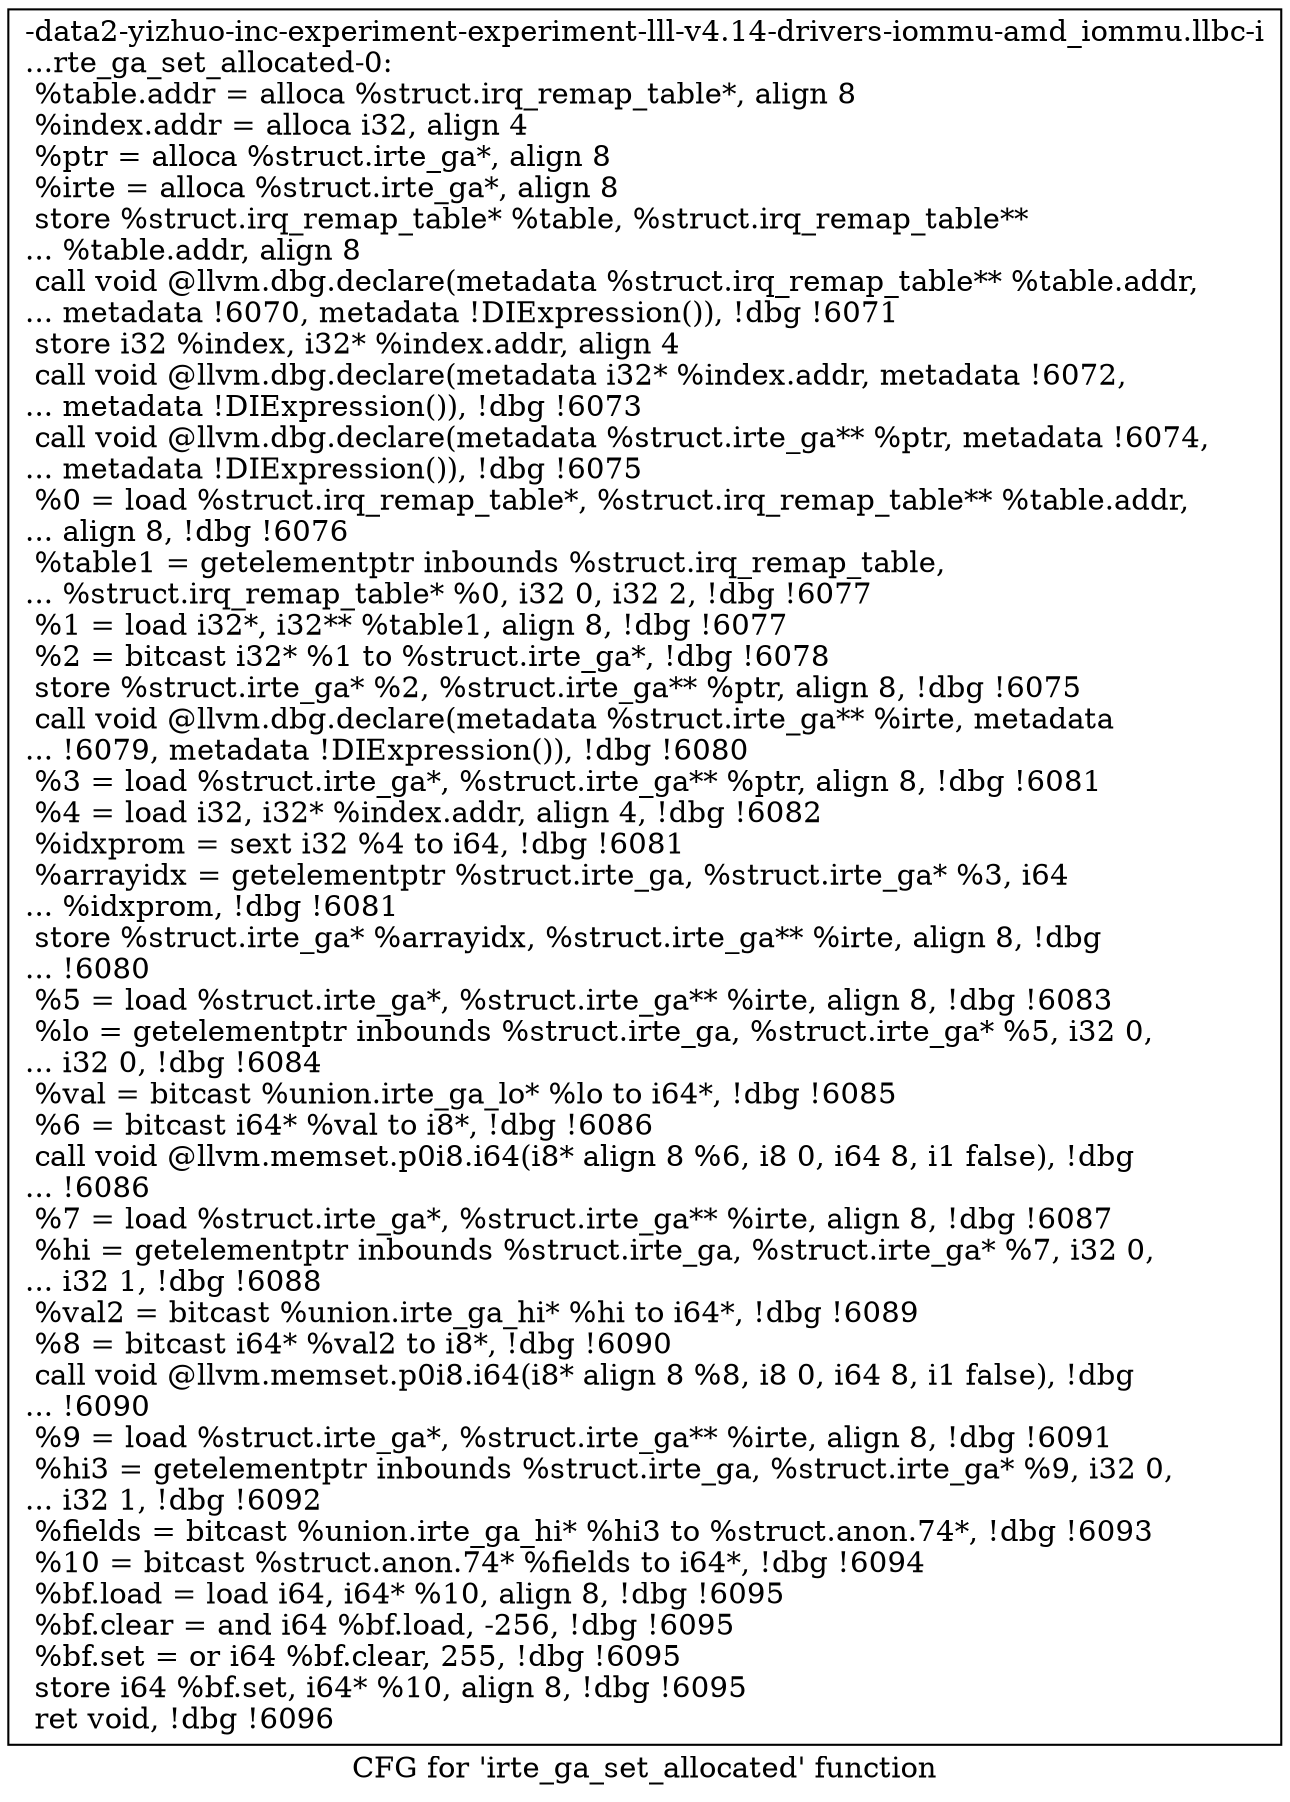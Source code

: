 digraph "CFG for 'irte_ga_set_allocated' function" {
	label="CFG for 'irte_ga_set_allocated' function";

	Node0x561b94711990 [shape=record,label="{-data2-yizhuo-inc-experiment-experiment-lll-v4.14-drivers-iommu-amd_iommu.llbc-i\l...rte_ga_set_allocated-0:\l  %table.addr = alloca %struct.irq_remap_table*, align 8\l  %index.addr = alloca i32, align 4\l  %ptr = alloca %struct.irte_ga*, align 8\l  %irte = alloca %struct.irte_ga*, align 8\l  store %struct.irq_remap_table* %table, %struct.irq_remap_table**\l... %table.addr, align 8\l  call void @llvm.dbg.declare(metadata %struct.irq_remap_table** %table.addr,\l... metadata !6070, metadata !DIExpression()), !dbg !6071\l  store i32 %index, i32* %index.addr, align 4\l  call void @llvm.dbg.declare(metadata i32* %index.addr, metadata !6072,\l... metadata !DIExpression()), !dbg !6073\l  call void @llvm.dbg.declare(metadata %struct.irte_ga** %ptr, metadata !6074,\l... metadata !DIExpression()), !dbg !6075\l  %0 = load %struct.irq_remap_table*, %struct.irq_remap_table** %table.addr,\l... align 8, !dbg !6076\l  %table1 = getelementptr inbounds %struct.irq_remap_table,\l... %struct.irq_remap_table* %0, i32 0, i32 2, !dbg !6077\l  %1 = load i32*, i32** %table1, align 8, !dbg !6077\l  %2 = bitcast i32* %1 to %struct.irte_ga*, !dbg !6078\l  store %struct.irte_ga* %2, %struct.irte_ga** %ptr, align 8, !dbg !6075\l  call void @llvm.dbg.declare(metadata %struct.irte_ga** %irte, metadata\l... !6079, metadata !DIExpression()), !dbg !6080\l  %3 = load %struct.irte_ga*, %struct.irte_ga** %ptr, align 8, !dbg !6081\l  %4 = load i32, i32* %index.addr, align 4, !dbg !6082\l  %idxprom = sext i32 %4 to i64, !dbg !6081\l  %arrayidx = getelementptr %struct.irte_ga, %struct.irte_ga* %3, i64\l... %idxprom, !dbg !6081\l  store %struct.irte_ga* %arrayidx, %struct.irte_ga** %irte, align 8, !dbg\l... !6080\l  %5 = load %struct.irte_ga*, %struct.irte_ga** %irte, align 8, !dbg !6083\l  %lo = getelementptr inbounds %struct.irte_ga, %struct.irte_ga* %5, i32 0,\l... i32 0, !dbg !6084\l  %val = bitcast %union.irte_ga_lo* %lo to i64*, !dbg !6085\l  %6 = bitcast i64* %val to i8*, !dbg !6086\l  call void @llvm.memset.p0i8.i64(i8* align 8 %6, i8 0, i64 8, i1 false), !dbg\l... !6086\l  %7 = load %struct.irte_ga*, %struct.irte_ga** %irte, align 8, !dbg !6087\l  %hi = getelementptr inbounds %struct.irte_ga, %struct.irte_ga* %7, i32 0,\l... i32 1, !dbg !6088\l  %val2 = bitcast %union.irte_ga_hi* %hi to i64*, !dbg !6089\l  %8 = bitcast i64* %val2 to i8*, !dbg !6090\l  call void @llvm.memset.p0i8.i64(i8* align 8 %8, i8 0, i64 8, i1 false), !dbg\l... !6090\l  %9 = load %struct.irte_ga*, %struct.irte_ga** %irte, align 8, !dbg !6091\l  %hi3 = getelementptr inbounds %struct.irte_ga, %struct.irte_ga* %9, i32 0,\l... i32 1, !dbg !6092\l  %fields = bitcast %union.irte_ga_hi* %hi3 to %struct.anon.74*, !dbg !6093\l  %10 = bitcast %struct.anon.74* %fields to i64*, !dbg !6094\l  %bf.load = load i64, i64* %10, align 8, !dbg !6095\l  %bf.clear = and i64 %bf.load, -256, !dbg !6095\l  %bf.set = or i64 %bf.clear, 255, !dbg !6095\l  store i64 %bf.set, i64* %10, align 8, !dbg !6095\l  ret void, !dbg !6096\l}"];
}
